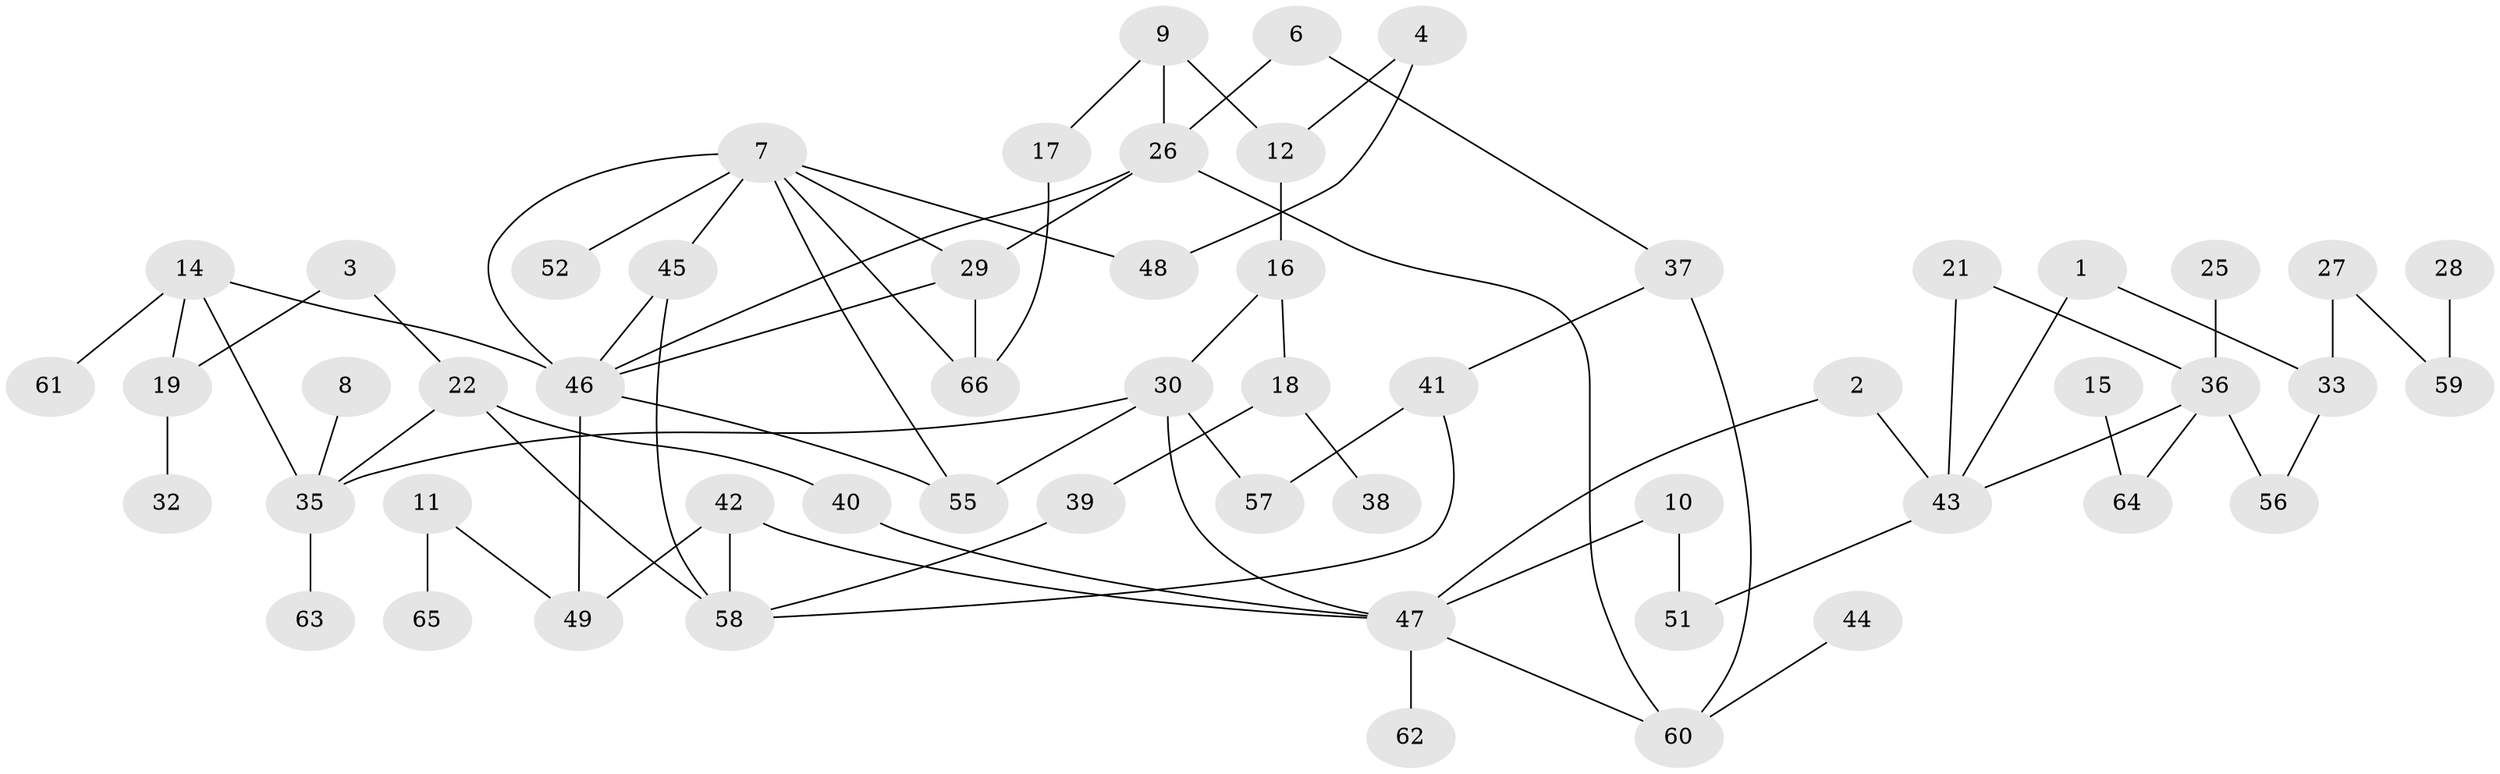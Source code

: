 // original degree distribution, {1: 0.2616822429906542, 2: 0.2803738317757009, 3: 0.17757009345794392, 5: 0.06542056074766354, 4: 0.12149532710280374, 0: 0.08411214953271028, 6: 0.009345794392523364}
// Generated by graph-tools (version 1.1) at 2025/35/03/04/25 23:35:48]
// undirected, 56 vertices, 77 edges
graph export_dot {
  node [color=gray90,style=filled];
  1;
  2;
  3;
  4;
  6;
  7;
  8;
  9;
  10;
  11;
  12;
  14;
  15;
  16;
  17;
  18;
  19;
  21;
  22;
  25;
  26;
  27;
  28;
  29;
  30;
  32;
  33;
  35;
  36;
  37;
  38;
  39;
  40;
  41;
  42;
  43;
  44;
  45;
  46;
  47;
  48;
  49;
  51;
  52;
  55;
  56;
  57;
  58;
  59;
  60;
  61;
  62;
  63;
  64;
  65;
  66;
  1 -- 33 [weight=1.0];
  1 -- 43 [weight=1.0];
  2 -- 43 [weight=1.0];
  2 -- 47 [weight=1.0];
  3 -- 19 [weight=1.0];
  3 -- 22 [weight=1.0];
  4 -- 12 [weight=1.0];
  4 -- 48 [weight=1.0];
  6 -- 26 [weight=1.0];
  6 -- 37 [weight=1.0];
  7 -- 29 [weight=1.0];
  7 -- 45 [weight=1.0];
  7 -- 46 [weight=1.0];
  7 -- 48 [weight=1.0];
  7 -- 52 [weight=1.0];
  7 -- 55 [weight=1.0];
  7 -- 66 [weight=1.0];
  8 -- 35 [weight=1.0];
  9 -- 12 [weight=1.0];
  9 -- 17 [weight=1.0];
  9 -- 26 [weight=1.0];
  10 -- 47 [weight=1.0];
  10 -- 51 [weight=1.0];
  11 -- 49 [weight=1.0];
  11 -- 65 [weight=1.0];
  12 -- 16 [weight=1.0];
  14 -- 19 [weight=1.0];
  14 -- 35 [weight=1.0];
  14 -- 46 [weight=1.0];
  14 -- 61 [weight=1.0];
  15 -- 64 [weight=1.0];
  16 -- 18 [weight=1.0];
  16 -- 30 [weight=1.0];
  17 -- 66 [weight=1.0];
  18 -- 38 [weight=1.0];
  18 -- 39 [weight=1.0];
  19 -- 32 [weight=1.0];
  21 -- 36 [weight=1.0];
  21 -- 43 [weight=1.0];
  22 -- 35 [weight=1.0];
  22 -- 40 [weight=1.0];
  22 -- 58 [weight=1.0];
  25 -- 36 [weight=1.0];
  26 -- 29 [weight=1.0];
  26 -- 46 [weight=1.0];
  26 -- 60 [weight=1.0];
  27 -- 33 [weight=1.0];
  27 -- 59 [weight=1.0];
  28 -- 59 [weight=1.0];
  29 -- 46 [weight=1.0];
  29 -- 66 [weight=1.0];
  30 -- 35 [weight=1.0];
  30 -- 47 [weight=1.0];
  30 -- 55 [weight=1.0];
  30 -- 57 [weight=1.0];
  33 -- 56 [weight=1.0];
  35 -- 63 [weight=1.0];
  36 -- 43 [weight=1.0];
  36 -- 56 [weight=1.0];
  36 -- 64 [weight=1.0];
  37 -- 41 [weight=1.0];
  37 -- 60 [weight=1.0];
  39 -- 58 [weight=1.0];
  40 -- 47 [weight=1.0];
  41 -- 57 [weight=2.0];
  41 -- 58 [weight=1.0];
  42 -- 47 [weight=1.0];
  42 -- 49 [weight=1.0];
  42 -- 58 [weight=1.0];
  43 -- 51 [weight=1.0];
  44 -- 60 [weight=1.0];
  45 -- 46 [weight=1.0];
  45 -- 58 [weight=1.0];
  46 -- 49 [weight=1.0];
  46 -- 55 [weight=1.0];
  47 -- 60 [weight=1.0];
  47 -- 62 [weight=1.0];
}
